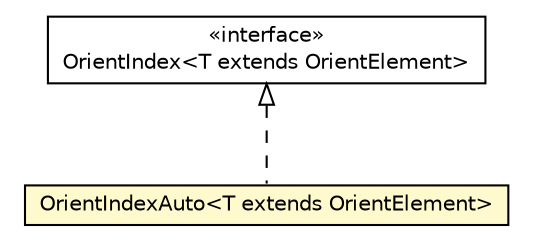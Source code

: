 #!/usr/local/bin/dot
#
# Class diagram 
# Generated by UMLGraph version R5_6-24-gf6e263 (http://www.umlgraph.org/)
#

digraph G {
	edge [fontname="Helvetica",fontsize=10,labelfontname="Helvetica",labelfontsize=10];
	node [fontname="Helvetica",fontsize=10,shape=plaintext];
	nodesep=0.25;
	ranksep=0.5;
	// com.tinkerpop.blueprints.impls.orient.OrientIndexAuto<T extends com.tinkerpop.blueprints.impls.orient.OrientElement>
	c8084099 [label=<<table title="com.tinkerpop.blueprints.impls.orient.OrientIndexAuto" border="0" cellborder="1" cellspacing="0" cellpadding="2" port="p" bgcolor="lemonChiffon" href="./OrientIndexAuto.html">
		<tr><td><table border="0" cellspacing="0" cellpadding="1">
<tr><td align="center" balign="center"> OrientIndexAuto&lt;T extends OrientElement&gt; </td></tr>
		</table></td></tr>
		</table>>, URL="./OrientIndexAuto.html", fontname="Helvetica", fontcolor="black", fontsize=10.0];
	// com.tinkerpop.blueprints.impls.orient.OrientIndex<T extends com.tinkerpop.blueprints.impls.orient.OrientElement>
	c8084108 [label=<<table title="com.tinkerpop.blueprints.impls.orient.OrientIndex" border="0" cellborder="1" cellspacing="0" cellpadding="2" port="p" href="./OrientIndex.html">
		<tr><td><table border="0" cellspacing="0" cellpadding="1">
<tr><td align="center" balign="center"> &#171;interface&#187; </td></tr>
<tr><td align="center" balign="center"> OrientIndex&lt;T extends OrientElement&gt; </td></tr>
		</table></td></tr>
		</table>>, URL="./OrientIndex.html", fontname="Helvetica", fontcolor="black", fontsize=10.0];
	//com.tinkerpop.blueprints.impls.orient.OrientIndexAuto<T extends com.tinkerpop.blueprints.impls.orient.OrientElement> implements com.tinkerpop.blueprints.impls.orient.OrientIndex<T extends com.tinkerpop.blueprints.impls.orient.OrientElement>
	c8084108:p -> c8084099:p [dir=back,arrowtail=empty,style=dashed];
}

